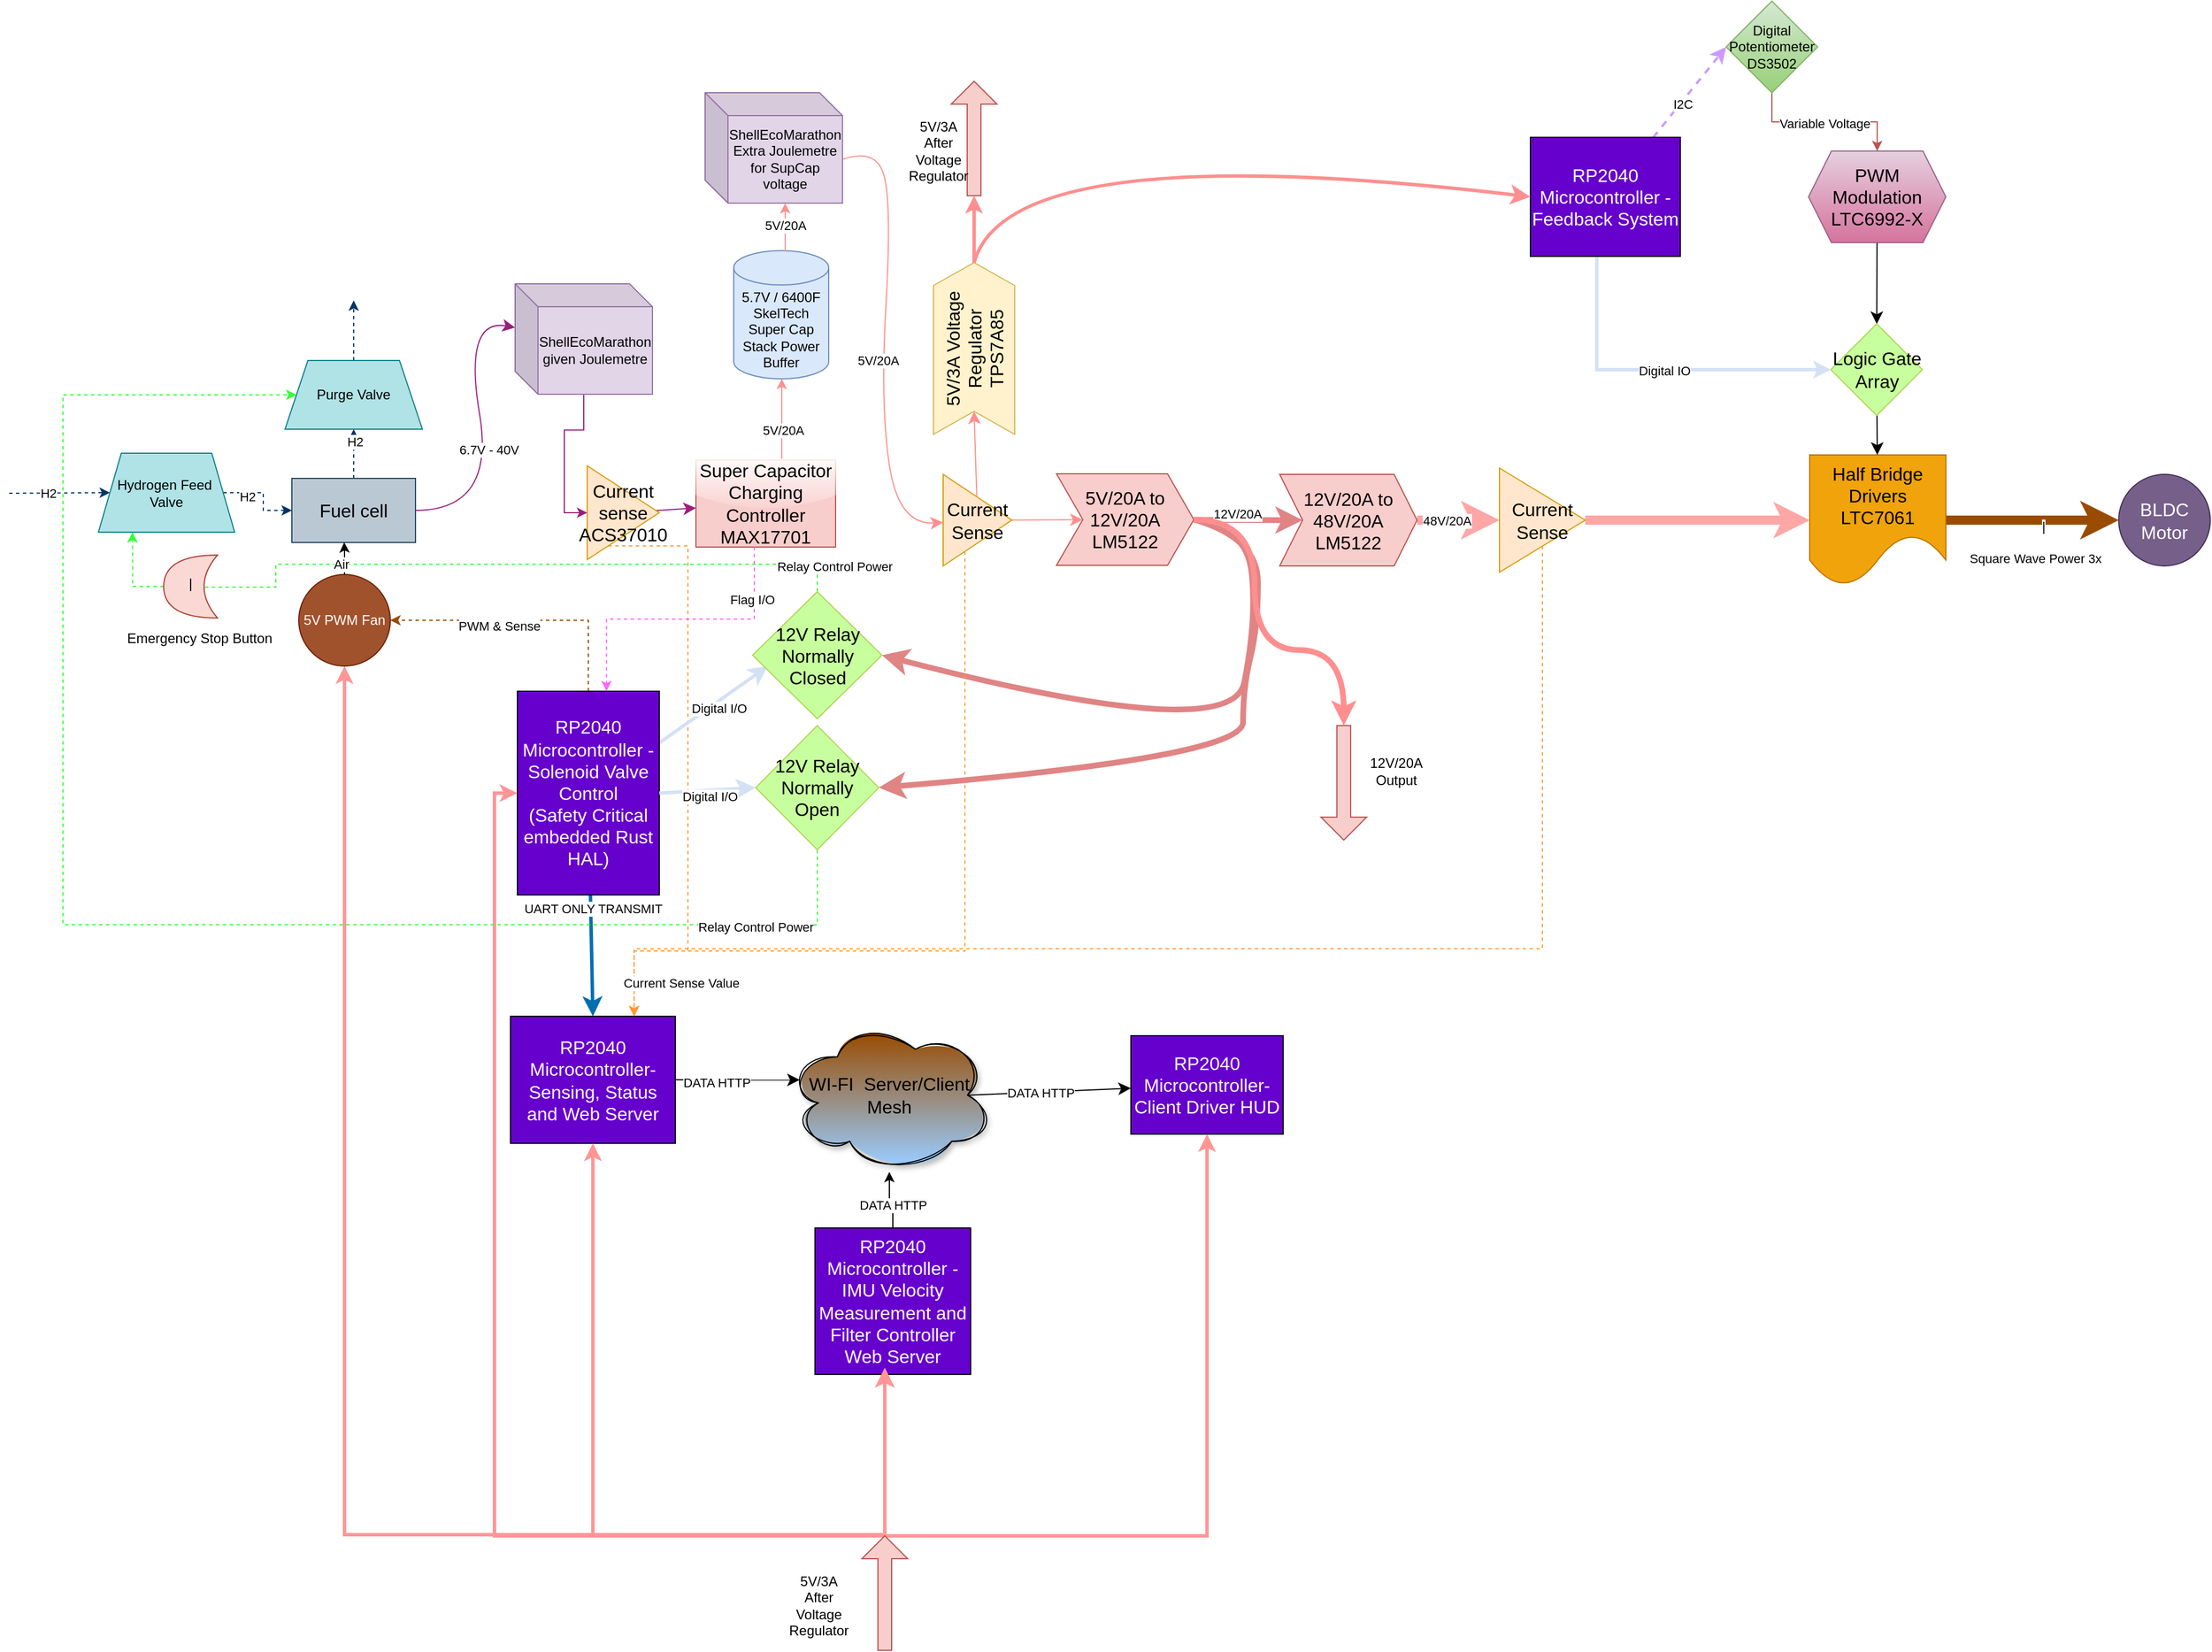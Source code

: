 <mxfile version="23.1.3" type="github">
  <diagram name="Page-1" id="3pwY9fGzuHn3JVjRTNSs">
    <mxGraphModel dx="1650" dy="1714" grid="0" gridSize="10" guides="1" tooltips="1" connect="1" arrows="1" fold="1" page="0" pageScale="1" pageWidth="827" pageHeight="1169" math="0" shadow="0">
      <root>
        <mxCell id="0" />
        <mxCell id="1" parent="0" />
        <mxCell id="-RvZQtozATsV0GQGR4CD-6" value="" style="edgeStyle=none;curved=1;rounded=0;orthogonalLoop=1;jettySize=auto;html=1;fontSize=12;startSize=8;endSize=8;strokeColor=#99207D;entryX=0;entryY=0;entryDx=0;entryDy=38.25;entryPerimeter=0;" parent="1" source="-RvZQtozATsV0GQGR4CD-1" target="e2PPbPaa_1yQstqibaPU-81" edge="1">
          <mxGeometry relative="1" as="geometry">
            <Array as="points">
              <mxPoint x="-206" y="-63" />
              <mxPoint x="-234" y="-231" />
            </Array>
          </mxGeometry>
        </mxCell>
        <mxCell id="e2PPbPaa_1yQstqibaPU-49" value="6.7V - 40V" style="edgeLabel;html=1;align=center;verticalAlign=middle;resizable=0;points=[];" vertex="1" connectable="0" parent="-RvZQtozATsV0GQGR4CD-6">
          <mxGeometry x="-0.135" y="-3" relative="1" as="geometry">
            <mxPoint as="offset" />
          </mxGeometry>
        </mxCell>
        <mxCell id="e2PPbPaa_1yQstqibaPU-38" style="edgeStyle=orthogonalEdgeStyle;rounded=0;orthogonalLoop=1;jettySize=auto;html=1;entryX=0.5;entryY=1;entryDx=0;entryDy=0;dashed=1;strokeColor=#003366;" edge="1" parent="1" source="-RvZQtozATsV0GQGR4CD-1" target="e2PPbPaa_1yQstqibaPU-24">
          <mxGeometry relative="1" as="geometry" />
        </mxCell>
        <mxCell id="e2PPbPaa_1yQstqibaPU-43" value="H2" style="edgeLabel;html=1;align=center;verticalAlign=middle;resizable=0;points=[];" vertex="1" connectable="0" parent="e2PPbPaa_1yQstqibaPU-38">
          <mxGeometry x="0.494" y="-1" relative="1" as="geometry">
            <mxPoint as="offset" />
          </mxGeometry>
        </mxCell>
        <mxCell id="-RvZQtozATsV0GQGR4CD-1" value="Fuel cell" style="rounded=0;whiteSpace=wrap;html=1;fontSize=16;fillColor=#bac8d3;strokeColor=#23445d;" parent="1" vertex="1">
          <mxGeometry x="-384" y="-91" width="108" height="56" as="geometry" />
        </mxCell>
        <mxCell id="-RvZQtozATsV0GQGR4CD-74" value="" style="edgeStyle=none;curved=1;rounded=0;orthogonalLoop=1;jettySize=auto;html=1;fontSize=12;startSize=8;endSize=8;strokeColor=#FF8F8F;exitX=0;exitY=0;exitDx=120.0;exitDy=58.25;exitPerimeter=0;" parent="1" source="e2PPbPaa_1yQstqibaPU-90" target="-RvZQtozATsV0GQGR4CD-73" edge="1">
          <mxGeometry relative="1" as="geometry">
            <Array as="points">
              <mxPoint x="127" y="-380" />
              <mxPoint x="140" y="-330" />
              <mxPoint x="130" y="-155" />
              <mxPoint x="146" y="-50" />
            </Array>
          </mxGeometry>
        </mxCell>
        <mxCell id="e2PPbPaa_1yQstqibaPU-46" value="5V/20A" style="edgeLabel;html=1;align=center;verticalAlign=middle;resizable=0;points=[];" vertex="1" connectable="0" parent="-RvZQtozATsV0GQGR4CD-74">
          <mxGeometry x="0.086" y="-4" relative="1" as="geometry">
            <mxPoint as="offset" />
          </mxGeometry>
        </mxCell>
        <mxCell id="e2PPbPaa_1yQstqibaPU-65" value="" style="edgeStyle=orthogonalEdgeStyle;rounded=0;orthogonalLoop=1;jettySize=auto;html=1;strokeColor=#FF8F8F;" edge="1" parent="1" source="-RvZQtozATsV0GQGR4CD-2" target="e2PPbPaa_1yQstqibaPU-64">
          <mxGeometry relative="1" as="geometry">
            <Array as="points">
              <mxPoint x="44" y="-124" />
              <mxPoint x="44" y="-124" />
            </Array>
          </mxGeometry>
        </mxCell>
        <mxCell id="e2PPbPaa_1yQstqibaPU-83" value="5V/20A" style="edgeLabel;html=1;align=center;verticalAlign=middle;resizable=0;points=[];" vertex="1" connectable="0" parent="e2PPbPaa_1yQstqibaPU-65">
          <mxGeometry x="-0.252" y="-1" relative="1" as="geometry">
            <mxPoint as="offset" />
          </mxGeometry>
        </mxCell>
        <mxCell id="-RvZQtozATsV0GQGR4CD-2" value="&lt;div&gt;Super Capacitor Charging Controller &lt;br&gt;&lt;/div&gt;&lt;div&gt;MAX17701&lt;br&gt;&lt;/div&gt;" style="whiteSpace=wrap;html=1;fontSize=16;fillColor=#f8cecc;strokeColor=#b85450;glass=1;shadow=0;rounded=0;" parent="1" vertex="1">
          <mxGeometry x="-31" y="-107" width="122" height="76" as="geometry" />
        </mxCell>
        <mxCell id="-RvZQtozATsV0GQGR4CD-7" value="" style="edgeStyle=none;curved=1;rounded=0;orthogonalLoop=1;jettySize=auto;html=1;fontSize=12;startSize=8;endSize=8;strokeColor=#99207D;" parent="1" source="-RvZQtozATsV0GQGR4CD-3" target="-RvZQtozATsV0GQGR4CD-2" edge="1">
          <mxGeometry relative="1" as="geometry" />
        </mxCell>
        <mxCell id="e2PPbPaa_1yQstqibaPU-22" style="edgeStyle=orthogonalEdgeStyle;rounded=0;orthogonalLoop=1;jettySize=auto;html=1;entryX=0.75;entryY=0;entryDx=0;entryDy=0;dashed=1;strokeColor=#FF9933;" edge="1" parent="1" source="-RvZQtozATsV0GQGR4CD-3" target="-RvZQtozATsV0GQGR4CD-41">
          <mxGeometry relative="1" as="geometry">
            <Array as="points">
              <mxPoint x="-38" y="-32" />
              <mxPoint x="-38" y="322" />
              <mxPoint x="-85" y="322" />
            </Array>
          </mxGeometry>
        </mxCell>
        <mxCell id="-RvZQtozATsV0GQGR4CD-3" value="&lt;div&gt;Current sense&lt;/div&gt;&lt;div&gt;ACS37010&lt;br&gt;&lt;/div&gt;" style="triangle;whiteSpace=wrap;html=1;fontSize=16;fillColor=#ffe6cc;strokeColor=#d79b00;" parent="1" vertex="1">
          <mxGeometry x="-126" y="-102" width="63" height="82" as="geometry" />
        </mxCell>
        <mxCell id="-RvZQtozATsV0GQGR4CD-14" style="edgeStyle=none;curved=1;rounded=0;orthogonalLoop=1;jettySize=auto;html=1;entryX=1;entryY=0.5;entryDx=0;entryDy=0;fontSize=12;startSize=8;endSize=8;exitX=1;exitY=0.5;exitDx=0;exitDy=0;strokeWidth=5;strokeColor=#E08484;" parent="1" source="-RvZQtozATsV0GQGR4CD-9" target="-RvZQtozATsV0GQGR4CD-38" edge="1">
          <mxGeometry relative="1" as="geometry">
            <mxPoint x="419" y="-61" as="sourcePoint" />
            <Array as="points">
              <mxPoint x="450" y="-49" />
              <mxPoint x="459" y="32" />
              <mxPoint x="437" y="143" />
            </Array>
            <mxPoint x="404.0" y="184.0" as="targetPoint" />
          </mxGeometry>
        </mxCell>
        <mxCell id="-RvZQtozATsV0GQGR4CD-17" style="edgeStyle=none;curved=1;rounded=0;orthogonalLoop=1;jettySize=auto;html=1;entryX=0;entryY=0.5;entryDx=0;entryDy=0;fontSize=12;startSize=8;endSize=8;strokeColor=#E08484;strokeWidth=5;" parent="1" source="-RvZQtozATsV0GQGR4CD-9" target="-RvZQtozATsV0GQGR4CD-16" edge="1">
          <mxGeometry relative="1" as="geometry" />
        </mxCell>
        <mxCell id="e2PPbPaa_1yQstqibaPU-57" value="12V/20A" style="edgeLabel;html=1;align=center;verticalAlign=middle;resizable=0;points=[];" vertex="1" connectable="0" parent="-RvZQtozATsV0GQGR4CD-17">
          <mxGeometry x="-0.215" y="6" relative="1" as="geometry">
            <mxPoint as="offset" />
          </mxGeometry>
        </mxCell>
        <mxCell id="-RvZQtozATsV0GQGR4CD-9" value="&lt;div&gt;5V/20A to 12V/20A&lt;/div&gt;LM5122" style="shape=step;perimeter=stepPerimeter;whiteSpace=wrap;html=1;fixedSize=1;fontSize=16;size=23;fillColor=#f8cecc;strokeColor=#b85450;" parent="1" vertex="1">
          <mxGeometry x="284" y="-95" width="120" height="80" as="geometry" />
        </mxCell>
        <mxCell id="-RvZQtozATsV0GQGR4CD-20" value="" style="edgeStyle=none;curved=1;rounded=0;orthogonalLoop=1;jettySize=auto;html=1;fontSize=12;startSize=8;endSize=8;entryX=0;entryY=0.5;entryDx=0;entryDy=0;strokeColor=#FFA6A6;strokeWidth=8;" parent="1" source="-RvZQtozATsV0GQGR4CD-16" target="-RvZQtozATsV0GQGR4CD-77" edge="1">
          <mxGeometry relative="1" as="geometry">
            <mxPoint x="615" y="-60" as="targetPoint" />
          </mxGeometry>
        </mxCell>
        <mxCell id="e2PPbPaa_1yQstqibaPU-58" value="48V/20A" style="edgeLabel;html=1;align=center;verticalAlign=middle;resizable=0;points=[];" vertex="1" connectable="0" parent="-RvZQtozATsV0GQGR4CD-20">
          <mxGeometry x="-0.278" y="-1" relative="1" as="geometry">
            <mxPoint y="-1" as="offset" />
          </mxGeometry>
        </mxCell>
        <mxCell id="-RvZQtozATsV0GQGR4CD-16" value="&lt;div&gt;12V/20A to 48V/20A&lt;/div&gt;LM5122" style="shape=step;perimeter=stepPerimeter;whiteSpace=wrap;html=1;fixedSize=1;fontSize=16;fillColor=#f8cecc;strokeColor=#b85450;" parent="1" vertex="1">
          <mxGeometry x="479" y="-94.5" width="120" height="80" as="geometry" />
        </mxCell>
        <mxCell id="-RvZQtozATsV0GQGR4CD-21" value="" style="edgeStyle=none;curved=1;rounded=0;orthogonalLoop=1;jettySize=auto;html=1;fontSize=12;startSize=8;endSize=8;strokeWidth=8;strokeColor=#994C00;" parent="1" source="-RvZQtozATsV0GQGR4CD-18" target="-RvZQtozATsV0GQGR4CD-19" edge="1">
          <mxGeometry relative="1" as="geometry" />
        </mxCell>
        <mxCell id="e2PPbPaa_1yQstqibaPU-79" value="|" style="edgeLabel;html=1;align=center;verticalAlign=middle;resizable=0;points=[];" vertex="1" connectable="0" parent="-RvZQtozATsV0GQGR4CD-21">
          <mxGeometry x="0.116" y="-5" relative="1" as="geometry">
            <mxPoint as="offset" />
          </mxGeometry>
        </mxCell>
        <mxCell id="e2PPbPaa_1yQstqibaPU-80" value="Square Wave Power 3x" style="edgeLabel;html=1;align=center;verticalAlign=middle;resizable=0;points=[];" vertex="1" connectable="0" parent="-RvZQtozATsV0GQGR4CD-21">
          <mxGeometry x="-0.472" y="1" relative="1" as="geometry">
            <mxPoint x="38" y="34" as="offset" />
          </mxGeometry>
        </mxCell>
        <mxCell id="-RvZQtozATsV0GQGR4CD-18" value="&lt;div&gt;Half Bridge Drivers&lt;/div&gt;&lt;div&gt;LTC7061&lt;br&gt;&lt;/div&gt;" style="shape=document;whiteSpace=wrap;html=1;boundedLbl=1;fontSize=16;size=0.388;fillColor=#f0a30a;fontColor=#000000;strokeColor=#BD7000;" parent="1" vertex="1">
          <mxGeometry x="942" y="-111.5" width="119" height="114" as="geometry" />
        </mxCell>
        <mxCell id="-RvZQtozATsV0GQGR4CD-19" value="BLDC Motor" style="ellipse;whiteSpace=wrap;html=1;fontSize=16;fillColor=#76608a;fontColor=#ffffff;strokeColor=#432D57;" parent="1" vertex="1">
          <mxGeometry x="1212" y="-94.5" width="80" height="80" as="geometry" />
        </mxCell>
        <mxCell id="-RvZQtozATsV0GQGR4CD-24" value="" style="edgeStyle=none;curved=1;rounded=0;orthogonalLoop=1;jettySize=auto;html=1;fontSize=12;startSize=8;endSize=8;" parent="1" source="-RvZQtozATsV0GQGR4CD-22" target="-RvZQtozATsV0GQGR4CD-23" edge="1">
          <mxGeometry relative="1" as="geometry" />
        </mxCell>
        <mxCell id="-RvZQtozATsV0GQGR4CD-22" value="PWM Modulation&lt;br&gt;LTC6992-X" style="shape=hexagon;perimeter=hexagonPerimeter2;whiteSpace=wrap;html=1;fixedSize=1;fontSize=16;fillColor=#e6d0de;gradientColor=#d5739d;strokeColor=#996185;" parent="1" vertex="1">
          <mxGeometry x="941" y="-377" width="120" height="80" as="geometry" />
        </mxCell>
        <mxCell id="-RvZQtozATsV0GQGR4CD-30" style="edgeStyle=none;curved=1;rounded=0;orthogonalLoop=1;jettySize=auto;html=1;fontSize=12;startSize=8;endSize=8;" parent="1" source="-RvZQtozATsV0GQGR4CD-23" target="-RvZQtozATsV0GQGR4CD-18" edge="1">
          <mxGeometry relative="1" as="geometry" />
        </mxCell>
        <mxCell id="-RvZQtozATsV0GQGR4CD-23" value="Logic Gate Array" style="rhombus;whiteSpace=wrap;html=1;fontSize=16;fillColor=#C8FF9E;strokeColor=#B0D658;" parent="1" vertex="1">
          <mxGeometry x="960.5" y="-226" width="80" height="80" as="geometry" />
        </mxCell>
        <mxCell id="-RvZQtozATsV0GQGR4CD-28" value="" style="edgeStyle=none;curved=1;rounded=0;orthogonalLoop=1;jettySize=auto;html=1;fontSize=12;startSize=8;endSize=8;entryX=0;entryY=0.5;entryDx=0;entryDy=0;dashed=1;strokeWidth=2;strokeColor=#CC99FF;" parent="1" source="-RvZQtozATsV0GQGR4CD-27" target="e2PPbPaa_1yQstqibaPU-69" edge="1">
          <mxGeometry relative="1" as="geometry" />
        </mxCell>
        <mxCell id="e2PPbPaa_1yQstqibaPU-111" value="I2C" style="edgeLabel;html=1;align=center;verticalAlign=middle;resizable=0;points=[];" vertex="1" connectable="0" parent="-RvZQtozATsV0GQGR4CD-28">
          <mxGeometry x="-0.231" y="-1" relative="1" as="geometry">
            <mxPoint as="offset" />
          </mxGeometry>
        </mxCell>
        <mxCell id="e2PPbPaa_1yQstqibaPU-74" style="edgeStyle=orthogonalEdgeStyle;rounded=0;orthogonalLoop=1;jettySize=auto;html=1;entryX=0;entryY=0.5;entryDx=0;entryDy=0;strokeWidth=3;strokeColor=#D4E1F5;" edge="1" parent="1" source="-RvZQtozATsV0GQGR4CD-27" target="-RvZQtozATsV0GQGR4CD-23">
          <mxGeometry relative="1" as="geometry">
            <Array as="points">
              <mxPoint x="756" y="-186" />
            </Array>
          </mxGeometry>
        </mxCell>
        <mxCell id="e2PPbPaa_1yQstqibaPU-75" value="Digital IO" style="edgeLabel;html=1;align=center;verticalAlign=middle;resizable=0;points=[];" vertex="1" connectable="0" parent="e2PPbPaa_1yQstqibaPU-74">
          <mxGeometry x="0.043" y="-1" relative="1" as="geometry">
            <mxPoint x="-1" as="offset" />
          </mxGeometry>
        </mxCell>
        <mxCell id="-RvZQtozATsV0GQGR4CD-27" value="&lt;font color=&quot;#ffffff&quot;&gt;RP2040 Microcontroller - Feedback System&lt;/font&gt;" style="rounded=0;whiteSpace=wrap;html=1;fontSize=16;fillColor=#6600CC;" parent="1" vertex="1">
          <mxGeometry x="698" y="-389" width="131" height="104" as="geometry" />
        </mxCell>
        <mxCell id="-RvZQtozATsV0GQGR4CD-33" style="edgeStyle=none;curved=1;rounded=0;orthogonalLoop=1;jettySize=auto;html=1;entryX=0;entryY=0.5;entryDx=0;entryDy=0;fontSize=12;startSize=8;endSize=8;exitX=1;exitY=0.5;exitDx=0;exitDy=0;strokeWidth=3;strokeColor=#FF8F8F;" parent="1" source="-RvZQtozATsV0GQGR4CD-31" target="-RvZQtozATsV0GQGR4CD-27" edge="1">
          <mxGeometry relative="1" as="geometry">
            <Array as="points">
              <mxPoint x="242" y="-391" />
            </Array>
          </mxGeometry>
        </mxCell>
        <mxCell id="-RvZQtozATsV0GQGR4CD-31" value="&lt;div&gt;5V/3A Voltage Regulator &lt;br&gt;&lt;/div&gt;&lt;div&gt;TPS7A85&lt;/div&gt;" style="shape=step;perimeter=stepPerimeter;whiteSpace=wrap;html=1;fixedSize=1;fontSize=16;rotation=-90;direction=east;fillColor=#fff2cc;strokeColor=#d6b656;" parent="1" vertex="1">
          <mxGeometry x="137" y="-240" width="150" height="71" as="geometry" />
        </mxCell>
        <mxCell id="-RvZQtozATsV0GQGR4CD-35" style="edgeStyle=none;curved=1;rounded=0;orthogonalLoop=1;jettySize=auto;html=1;fontSize=12;startSize=8;endSize=8;strokeColor=#D4E1F5;strokeWidth=3;" parent="1" source="-RvZQtozATsV0GQGR4CD-34" edge="1">
          <mxGeometry relative="1" as="geometry">
            <mxPoint x="32" y="73" as="targetPoint" />
          </mxGeometry>
        </mxCell>
        <mxCell id="e2PPbPaa_1yQstqibaPU-36" value="Digital I/O" style="edgeLabel;html=1;align=center;verticalAlign=middle;resizable=0;points=[];" vertex="1" connectable="0" parent="-RvZQtozATsV0GQGR4CD-35">
          <mxGeometry x="0.031" y="-5" relative="1" as="geometry">
            <mxPoint as="offset" />
          </mxGeometry>
        </mxCell>
        <mxCell id="-RvZQtozATsV0GQGR4CD-43" style="edgeStyle=none;curved=1;rounded=0;orthogonalLoop=1;jettySize=auto;html=1;fontSize=12;startSize=8;endSize=8;entryX=0.5;entryY=0;entryDx=0;entryDy=0;strokeWidth=3;fillColor=#1ba1e2;strokeColor=#006EAF;" parent="1" source="-RvZQtozATsV0GQGR4CD-34" target="-RvZQtozATsV0GQGR4CD-41" edge="1">
          <mxGeometry relative="1" as="geometry">
            <mxPoint x="-118" y="368" as="targetPoint" />
          </mxGeometry>
        </mxCell>
        <mxCell id="e2PPbPaa_1yQstqibaPU-68" value="UART ONLY TRANSMIT" style="edgeLabel;html=1;align=center;verticalAlign=middle;resizable=0;points=[];" vertex="1" connectable="0" parent="-RvZQtozATsV0GQGR4CD-43">
          <mxGeometry x="0.3" relative="1" as="geometry">
            <mxPoint x="1" y="-57" as="offset" />
          </mxGeometry>
        </mxCell>
        <mxCell id="e2PPbPaa_1yQstqibaPU-29" style="edgeStyle=orthogonalEdgeStyle;rounded=0;orthogonalLoop=1;jettySize=auto;html=1;entryX=1;entryY=0.5;entryDx=0;entryDy=0;dashed=1;strokeColor=#994C00;" edge="1" parent="1" source="-RvZQtozATsV0GQGR4CD-34" target="e2PPbPaa_1yQstqibaPU-26">
          <mxGeometry relative="1" as="geometry">
            <mxPoint x="-155.294" y="23.529" as="targetPoint" />
            <Array as="points">
              <mxPoint x="-125" y="33" />
            </Array>
          </mxGeometry>
        </mxCell>
        <mxCell id="e2PPbPaa_1yQstqibaPU-30" value="PWM &amp;amp; Sense" style="edgeLabel;html=1;align=center;verticalAlign=middle;resizable=0;points=[];" vertex="1" connectable="0" parent="e2PPbPaa_1yQstqibaPU-29">
          <mxGeometry x="0.194" y="5" relative="1" as="geometry">
            <mxPoint as="offset" />
          </mxGeometry>
        </mxCell>
        <mxCell id="-RvZQtozATsV0GQGR4CD-34" value="&lt;font color=&quot;#ffffff&quot;&gt;RP2040 Microcontroller - Solenoid Valve Control&lt;br&gt;(Safety Critical embedded Rust HAL)&lt;/font&gt;" style="whiteSpace=wrap;html=1;fontSize=16;fillColor=#6600CC;" parent="1" vertex="1">
          <mxGeometry x="-187" y="95" width="124" height="178" as="geometry" />
        </mxCell>
        <mxCell id="e2PPbPaa_1yQstqibaPU-59" style="edgeStyle=orthogonalEdgeStyle;rounded=0;orthogonalLoop=1;jettySize=auto;html=1;strokeColor=#33FF33;dashed=1;entryX=0.25;entryY=0.5;entryDx=0;entryDy=0;entryPerimeter=0;" edge="1" parent="1" source="-RvZQtozATsV0GQGR4CD-38" target="e2PPbPaa_1yQstqibaPU-93">
          <mxGeometry relative="1" as="geometry">
            <Array as="points">
              <mxPoint x="75" y="-16" />
              <mxPoint x="-398" y="-16" />
              <mxPoint x="-398" y="4" />
              <mxPoint x="-462" y="4" />
            </Array>
          </mxGeometry>
        </mxCell>
        <mxCell id="e2PPbPaa_1yQstqibaPU-61" value="Relay Control Power" style="edgeLabel;html=1;align=center;verticalAlign=middle;resizable=0;points=[];" vertex="1" connectable="0" parent="e2PPbPaa_1yQstqibaPU-59">
          <mxGeometry x="-0.507" y="1" relative="1" as="geometry">
            <mxPoint x="134" y="1" as="offset" />
          </mxGeometry>
        </mxCell>
        <mxCell id="-RvZQtozATsV0GQGR4CD-38" value="12V Relay&lt;br&gt;Normally Closed" style="rhombus;whiteSpace=wrap;html=1;fontSize=16;fillColor=#C8FF9E;strokeColor=#B0D658;" parent="1" vertex="1">
          <mxGeometry x="18.5" y="8" width="113" height="111" as="geometry" />
        </mxCell>
        <mxCell id="-RvZQtozATsV0GQGR4CD-41" value="&lt;font color=&quot;#ffffff&quot;&gt;RP2040 Microcontroller- Sensing, Status &amp;nbsp;and Web Server&amp;nbsp;&lt;/font&gt;" style="whiteSpace=wrap;html=1;fontSize=16;fillColor=#6600CC;" parent="1" vertex="1">
          <mxGeometry x="-193" y="379" width="144" height="111" as="geometry" />
        </mxCell>
        <mxCell id="-RvZQtozATsV0GQGR4CD-48" value="" style="edgeStyle=none;curved=1;rounded=0;orthogonalLoop=1;jettySize=auto;html=1;fontSize=12;startSize=8;endSize=8;exitX=0.875;exitY=0.5;exitDx=0;exitDy=0;exitPerimeter=0;" parent="1" source="-RvZQtozATsV0GQGR4CD-45" target="-RvZQtozATsV0GQGR4CD-47" edge="1">
          <mxGeometry relative="1" as="geometry" />
        </mxCell>
        <mxCell id="e2PPbPaa_1yQstqibaPU-110" value="DATA HTTP" style="edgeLabel;html=1;align=center;verticalAlign=middle;resizable=0;points=[];" vertex="1" connectable="0" parent="-RvZQtozATsV0GQGR4CD-48">
          <mxGeometry x="-0.103" y="-1" relative="1" as="geometry">
            <mxPoint as="offset" />
          </mxGeometry>
        </mxCell>
        <mxCell id="-RvZQtozATsV0GQGR4CD-45" value="WI-FI &amp;nbsp;Server/Client Mesh" style="ellipse;shape=cloud;whiteSpace=wrap;html=1;fontSize=16;shadow=1;sketch=1;curveFitting=1;jiggle=2;gradientColor=#99CCFF;fillColor=#994C00;" parent="1" vertex="1">
          <mxGeometry x="47" y="381" width="182" height="134" as="geometry" />
        </mxCell>
        <mxCell id="-RvZQtozATsV0GQGR4CD-46" style="edgeStyle=none;curved=1;rounded=0;orthogonalLoop=1;jettySize=auto;html=1;entryX=0.07;entryY=0.4;entryDx=0;entryDy=0;entryPerimeter=0;fontSize=12;startSize=8;endSize=8;" parent="1" source="-RvZQtozATsV0GQGR4CD-41" target="-RvZQtozATsV0GQGR4CD-45" edge="1">
          <mxGeometry relative="1" as="geometry" />
        </mxCell>
        <mxCell id="e2PPbPaa_1yQstqibaPU-109" value="DATA HTTP" style="edgeLabel;html=1;align=center;verticalAlign=middle;resizable=0;points=[];" vertex="1" connectable="0" parent="-RvZQtozATsV0GQGR4CD-46">
          <mxGeometry x="-0.326" y="-2" relative="1" as="geometry">
            <mxPoint x="-1" as="offset" />
          </mxGeometry>
        </mxCell>
        <mxCell id="-RvZQtozATsV0GQGR4CD-47" value="&lt;font color=&quot;#ffffff&quot;&gt;RP2040 Microcontroller- Client Driver HUD&lt;/font&gt;" style="whiteSpace=wrap;html=1;fontSize=16;fillColor=#6600CC;" parent="1" vertex="1">
          <mxGeometry x="349" y="396" width="133" height="86" as="geometry" />
        </mxCell>
        <mxCell id="e2PPbPaa_1yQstqibaPU-50" value="" style="edgeStyle=orthogonalEdgeStyle;rounded=0;orthogonalLoop=1;jettySize=auto;html=1;" edge="1" parent="1" source="-RvZQtozATsV0GQGR4CD-68" target="-RvZQtozATsV0GQGR4CD-45">
          <mxGeometry relative="1" as="geometry" />
        </mxCell>
        <mxCell id="e2PPbPaa_1yQstqibaPU-108" value="DATA HTTP" style="edgeLabel;html=1;align=center;verticalAlign=middle;resizable=0;points=[];" vertex="1" connectable="0" parent="e2PPbPaa_1yQstqibaPU-50">
          <mxGeometry x="-0.217" relative="1" as="geometry">
            <mxPoint as="offset" />
          </mxGeometry>
        </mxCell>
        <mxCell id="-RvZQtozATsV0GQGR4CD-68" value="&lt;font color=&quot;#ffffff&quot;&gt;RP2040 Microcontroller - IMU Velocity Measurement and Filter Controller Web Server &lt;/font&gt;" style="whiteSpace=wrap;html=1;fontSize=16;fillColor=#6600CC;" parent="1" vertex="1">
          <mxGeometry x="73" y="564" width="136" height="128" as="geometry" />
        </mxCell>
        <mxCell id="-RvZQtozATsV0GQGR4CD-75" value="" style="edgeStyle=none;curved=1;rounded=0;orthogonalLoop=1;jettySize=auto;html=1;fontSize=12;startSize=8;endSize=8;strokeColor=#FF8F8F;" parent="1" source="-RvZQtozATsV0GQGR4CD-73" target="-RvZQtozATsV0GQGR4CD-9" edge="1">
          <mxGeometry relative="1" as="geometry" />
        </mxCell>
        <mxCell id="-RvZQtozATsV0GQGR4CD-88" style="edgeStyle=none;curved=1;rounded=0;orthogonalLoop=1;jettySize=auto;html=1;entryX=0;entryY=0.5;entryDx=0;entryDy=0;fontSize=12;startSize=8;endSize=8;strokeColor=#FF8F8F;" parent="1" source="-RvZQtozATsV0GQGR4CD-73" target="-RvZQtozATsV0GQGR4CD-31" edge="1">
          <mxGeometry relative="1" as="geometry" />
        </mxCell>
        <mxCell id="e2PPbPaa_1yQstqibaPU-23" style="edgeStyle=orthogonalEdgeStyle;rounded=0;orthogonalLoop=1;jettySize=auto;html=1;entryX=0.75;entryY=0;entryDx=0;entryDy=0;dashed=1;strokeColor=#FF9933;" edge="1" parent="1" source="-RvZQtozATsV0GQGR4CD-73" target="-RvZQtozATsV0GQGR4CD-41">
          <mxGeometry relative="1" as="geometry">
            <Array as="points">
              <mxPoint x="204" y="322" />
              <mxPoint x="-85" y="322" />
            </Array>
          </mxGeometry>
        </mxCell>
        <mxCell id="-RvZQtozATsV0GQGR4CD-73" value="Current Sense" style="triangle;whiteSpace=wrap;html=1;fontSize=16;fillColor=#ffe6cc;strokeColor=#d79b00;" parent="1" vertex="1">
          <mxGeometry x="185" y="-94.5" width="60" height="80" as="geometry" />
        </mxCell>
        <mxCell id="e2PPbPaa_1yQstqibaPU-3" value="" style="edgeStyle=orthogonalEdgeStyle;rounded=0;orthogonalLoop=1;jettySize=auto;html=1;strokeColor=#FFA6A6;strokeWidth=8;entryX=0;entryY=0.5;entryDx=0;entryDy=0;" edge="1" parent="1" source="-RvZQtozATsV0GQGR4CD-77" target="-RvZQtozATsV0GQGR4CD-18">
          <mxGeometry relative="1" as="geometry">
            <mxPoint x="779" y="-54.471" as="targetPoint" />
          </mxGeometry>
        </mxCell>
        <mxCell id="e2PPbPaa_1yQstqibaPU-35" style="edgeStyle=orthogonalEdgeStyle;rounded=0;orthogonalLoop=1;jettySize=auto;html=1;entryX=0.75;entryY=0;entryDx=0;entryDy=0;dashed=1;strokeColor=#FF9933;" edge="1" parent="1" source="-RvZQtozATsV0GQGR4CD-77" target="-RvZQtozATsV0GQGR4CD-41">
          <mxGeometry relative="1" as="geometry">
            <Array as="points">
              <mxPoint x="709" y="320" />
              <mxPoint x="-85" y="320" />
            </Array>
          </mxGeometry>
        </mxCell>
        <mxCell id="e2PPbPaa_1yQstqibaPU-106" value="Current Sense Value" style="edgeLabel;html=1;align=center;verticalAlign=middle;resizable=0;points=[];" vertex="1" connectable="0" parent="e2PPbPaa_1yQstqibaPU-35">
          <mxGeometry x="0.866" y="2" relative="1" as="geometry">
            <mxPoint x="19" y="28" as="offset" />
          </mxGeometry>
        </mxCell>
        <mxCell id="-RvZQtozATsV0GQGR4CD-77" value="Current Sense" style="triangle;whiteSpace=wrap;html=1;fontSize=16;fillColor=#ffe6cc;strokeColor=#d79b00;" parent="1" vertex="1">
          <mxGeometry x="671" y="-100" width="75" height="91" as="geometry" />
        </mxCell>
        <mxCell id="-RvZQtozATsV0GQGR4CD-85" value="" style="edgeStyle=none;curved=1;rounded=0;orthogonalLoop=1;jettySize=auto;html=1;fontSize=12;startSize=8;endSize=8;exitX=1;exitY=0.5;exitDx=0;exitDy=0;exitPerimeter=0;strokeColor=#FF9696;strokeWidth=3;" parent="1" source="e2PPbPaa_1yQstqibaPU-14" edge="1">
          <mxGeometry relative="1" as="geometry">
            <mxPoint x="137.008" y="829.952" as="sourcePoint" />
            <mxPoint x="134" y="686" as="targetPoint" />
          </mxGeometry>
        </mxCell>
        <mxCell id="e2PPbPaa_1yQstqibaPU-9" value="" style="shape=singleArrow;direction=north;whiteSpace=wrap;html=1;fillColor=#f8cecc;strokeColor=#b85450;" vertex="1" parent="1">
          <mxGeometry x="192" y="-438" width="40" height="100" as="geometry" />
        </mxCell>
        <mxCell id="e2PPbPaa_1yQstqibaPU-10" style="edgeStyle=orthogonalEdgeStyle;rounded=0;orthogonalLoop=1;jettySize=auto;html=1;entryX=0;entryY=0.5;entryDx=0;entryDy=0;entryPerimeter=0;strokeWidth=3;strokeColor=#FF8F8F;" edge="1" parent="1" source="-RvZQtozATsV0GQGR4CD-31" target="e2PPbPaa_1yQstqibaPU-9">
          <mxGeometry relative="1" as="geometry" />
        </mxCell>
        <mxCell id="e2PPbPaa_1yQstqibaPU-11" value="5V/3A&lt;br&gt;After Voltage Regulator" style="text;html=1;align=center;verticalAlign=middle;whiteSpace=wrap;rounded=0;" vertex="1" parent="1">
          <mxGeometry x="151" y="-392" width="60" height="30" as="geometry" />
        </mxCell>
        <mxCell id="e2PPbPaa_1yQstqibaPU-18" style="edgeStyle=orthogonalEdgeStyle;rounded=0;orthogonalLoop=1;jettySize=auto;html=1;entryX=0;entryY=0.5;entryDx=0;entryDy=0;exitX=1;exitY=0.5;exitDx=0;exitDy=0;exitPerimeter=0;strokeColor=#FF9696;strokeWidth=3;" edge="1" parent="1" source="e2PPbPaa_1yQstqibaPU-14" target="-RvZQtozATsV0GQGR4CD-34">
          <mxGeometry relative="1" as="geometry">
            <Array as="points">
              <mxPoint x="-207" y="833" />
              <mxPoint x="-207" y="184" />
            </Array>
          </mxGeometry>
        </mxCell>
        <mxCell id="e2PPbPaa_1yQstqibaPU-19" style="edgeStyle=orthogonalEdgeStyle;rounded=0;orthogonalLoop=1;jettySize=auto;html=1;entryX=0.5;entryY=1;entryDx=0;entryDy=0;exitX=1;exitY=0.5;exitDx=0;exitDy=0;exitPerimeter=0;strokeColor=#FF9696;strokeWidth=3;" edge="1" parent="1" source="e2PPbPaa_1yQstqibaPU-14" target="-RvZQtozATsV0GQGR4CD-41">
          <mxGeometry relative="1" as="geometry">
            <Array as="points">
              <mxPoint x="-121" y="833" />
            </Array>
          </mxGeometry>
        </mxCell>
        <mxCell id="e2PPbPaa_1yQstqibaPU-20" style="edgeStyle=orthogonalEdgeStyle;rounded=0;orthogonalLoop=1;jettySize=auto;html=1;entryX=0.5;entryY=1;entryDx=0;entryDy=0;exitX=1;exitY=0.5;exitDx=0;exitDy=0;exitPerimeter=0;strokeColor=#FF9696;strokeWidth=3;" edge="1" parent="1" source="e2PPbPaa_1yQstqibaPU-14" target="-RvZQtozATsV0GQGR4CD-47">
          <mxGeometry relative="1" as="geometry">
            <Array as="points">
              <mxPoint x="416" y="833" />
            </Array>
          </mxGeometry>
        </mxCell>
        <mxCell id="e2PPbPaa_1yQstqibaPU-31" style="edgeStyle=orthogonalEdgeStyle;rounded=0;orthogonalLoop=1;jettySize=auto;html=1;entryX=0.5;entryY=1;entryDx=0;entryDy=0;strokeColor=#FF9696;strokeWidth=3;" edge="1" parent="1" source="e2PPbPaa_1yQstqibaPU-14" target="e2PPbPaa_1yQstqibaPU-26">
          <mxGeometry relative="1" as="geometry">
            <Array as="points">
              <mxPoint x="134" y="832" />
              <mxPoint x="-338" y="832" />
            </Array>
          </mxGeometry>
        </mxCell>
        <mxCell id="e2PPbPaa_1yQstqibaPU-14" value="" style="shape=singleArrow;direction=north;whiteSpace=wrap;html=1;fillColor=#f8cecc;strokeColor=#b85450;" vertex="1" parent="1">
          <mxGeometry x="114" y="833" width="40" height="100" as="geometry" />
        </mxCell>
        <mxCell id="e2PPbPaa_1yQstqibaPU-15" value="5V/3A&lt;br&gt;After Voltage Regulator" style="text;html=1;align=center;verticalAlign=middle;whiteSpace=wrap;rounded=0;" vertex="1" parent="1">
          <mxGeometry x="73" y="879" width="7" height="30" as="geometry" />
        </mxCell>
        <mxCell id="e2PPbPaa_1yQstqibaPU-63" style="edgeStyle=orthogonalEdgeStyle;rounded=0;orthogonalLoop=1;jettySize=auto;html=1;dashed=1;strokeColor=#003366;" edge="1" parent="1" source="e2PPbPaa_1yQstqibaPU-24">
          <mxGeometry relative="1" as="geometry">
            <mxPoint x="-330" y="-246.5" as="targetPoint" />
          </mxGeometry>
        </mxCell>
        <mxCell id="e2PPbPaa_1yQstqibaPU-24" value="Purge Valve" style="shape=trapezoid;perimeter=trapezoidPerimeter;whiteSpace=wrap;html=1;fixedSize=1;fillColor=#b0e3e6;strokeColor=#0e8088;" vertex="1" parent="1">
          <mxGeometry x="-390" y="-194" width="120" height="60" as="geometry" />
        </mxCell>
        <mxCell id="e2PPbPaa_1yQstqibaPU-26" value="5V PWM Fan" style="ellipse;whiteSpace=wrap;html=1;aspect=fixed;fillColor=#a0522d;fontColor=#ffffff;strokeColor=#6D1F00;" vertex="1" parent="1">
          <mxGeometry x="-378" y="-7" width="80" height="80" as="geometry" />
        </mxCell>
        <mxCell id="e2PPbPaa_1yQstqibaPU-37" style="edgeStyle=orthogonalEdgeStyle;rounded=0;orthogonalLoop=1;jettySize=auto;html=1;entryX=0;entryY=0.5;entryDx=0;entryDy=0;dashed=1;strokeColor=#003366;" edge="1" parent="1" source="e2PPbPaa_1yQstqibaPU-27" target="-RvZQtozATsV0GQGR4CD-1">
          <mxGeometry relative="1" as="geometry" />
        </mxCell>
        <mxCell id="e2PPbPaa_1yQstqibaPU-42" value="H2" style="edgeLabel;html=1;align=center;verticalAlign=middle;resizable=0;points=[];" vertex="1" connectable="0" parent="e2PPbPaa_1yQstqibaPU-37">
          <mxGeometry x="-0.448" y="-3" relative="1" as="geometry">
            <mxPoint as="offset" />
          </mxGeometry>
        </mxCell>
        <mxCell id="e2PPbPaa_1yQstqibaPU-27" value="Hydrogen Feed&amp;nbsp; Valve" style="shape=trapezoid;perimeter=trapezoidPerimeter;whiteSpace=wrap;html=1;fixedSize=1;fillColor=#b0e3e6;strokeColor=#0e8088;" vertex="1" parent="1">
          <mxGeometry x="-553" y="-113" width="119" height="69" as="geometry" />
        </mxCell>
        <mxCell id="e2PPbPaa_1yQstqibaPU-28" style="edgeStyle=orthogonalEdgeStyle;rounded=0;orthogonalLoop=1;jettySize=auto;html=1;entryX=0.423;entryY=0.998;entryDx=0;entryDy=0;entryPerimeter=0;" edge="1" parent="1" source="e2PPbPaa_1yQstqibaPU-26" target="-RvZQtozATsV0GQGR4CD-1">
          <mxGeometry relative="1" as="geometry" />
        </mxCell>
        <mxCell id="e2PPbPaa_1yQstqibaPU-41" value="Air" style="edgeLabel;html=1;align=center;verticalAlign=middle;resizable=0;points=[];" vertex="1" connectable="0" parent="e2PPbPaa_1yQstqibaPU-28">
          <mxGeometry x="-0.32" y="3" relative="1" as="geometry">
            <mxPoint as="offset" />
          </mxGeometry>
        </mxCell>
        <mxCell id="e2PPbPaa_1yQstqibaPU-51" style="edgeStyle=none;curved=1;rounded=0;orthogonalLoop=1;jettySize=auto;html=1;fontSize=12;startSize=8;endSize=8;strokeColor=#D4E1F5;strokeWidth=3;exitX=1;exitY=0.5;exitDx=0;exitDy=0;entryX=0;entryY=0.5;entryDx=0;entryDy=0;" edge="1" parent="1" source="-RvZQtozATsV0GQGR4CD-34" target="e2PPbPaa_1yQstqibaPU-53">
          <mxGeometry relative="1" as="geometry">
            <mxPoint x="19" y="167" as="targetPoint" />
            <mxPoint x="-53" y="194" as="sourcePoint" />
          </mxGeometry>
        </mxCell>
        <mxCell id="e2PPbPaa_1yQstqibaPU-52" value="Digital I/O" style="edgeLabel;html=1;align=center;verticalAlign=middle;resizable=0;points=[];" vertex="1" connectable="0" parent="e2PPbPaa_1yQstqibaPU-51">
          <mxGeometry x="0.031" y="-5" relative="1" as="geometry">
            <mxPoint as="offset" />
          </mxGeometry>
        </mxCell>
        <mxCell id="e2PPbPaa_1yQstqibaPU-60" style="edgeStyle=orthogonalEdgeStyle;rounded=0;orthogonalLoop=1;jettySize=auto;html=1;entryX=0;entryY=0.5;entryDx=0;entryDy=0;strokeColor=#33FF33;dashed=1;" edge="1" parent="1" source="e2PPbPaa_1yQstqibaPU-53" target="e2PPbPaa_1yQstqibaPU-24">
          <mxGeometry relative="1" as="geometry">
            <Array as="points">
              <mxPoint x="75" y="299" />
              <mxPoint x="-584" y="299" />
              <mxPoint x="-584" y="-164" />
            </Array>
          </mxGeometry>
        </mxCell>
        <mxCell id="e2PPbPaa_1yQstqibaPU-62" value="Relay Control Power" style="edgeLabel;html=1;align=center;verticalAlign=middle;resizable=0;points=[];" vertex="1" connectable="0" parent="e2PPbPaa_1yQstqibaPU-60">
          <mxGeometry x="-0.829" y="2" relative="1" as="geometry">
            <mxPoint x="-1" as="offset" />
          </mxGeometry>
        </mxCell>
        <mxCell id="e2PPbPaa_1yQstqibaPU-53" value="12V Relay&lt;br&gt;Normally Open" style="rhombus;whiteSpace=wrap;html=1;fontSize=16;fillColor=#C8FF9E;strokeColor=#B0D658;" vertex="1" parent="1">
          <mxGeometry x="21.25" y="125" width="107.5" height="108.5" as="geometry" />
        </mxCell>
        <mxCell id="e2PPbPaa_1yQstqibaPU-55" style="edgeStyle=none;curved=1;rounded=0;orthogonalLoop=1;jettySize=auto;html=1;entryX=1;entryY=0.5;entryDx=0;entryDy=0;fontSize=12;startSize=8;endSize=8;exitX=1;exitY=0.5;exitDx=0;exitDy=0;strokeWidth=5;strokeColor=#E08484;" edge="1" parent="1" source="-RvZQtozATsV0GQGR4CD-9" target="e2PPbPaa_1yQstqibaPU-53">
          <mxGeometry relative="1" as="geometry">
            <mxPoint x="414" y="-45" as="sourcePoint" />
            <Array as="points">
              <mxPoint x="460" y="-39" />
              <mxPoint x="460" y="39" />
              <mxPoint x="447" y="91" />
              <mxPoint x="447" y="153" />
            </Array>
            <mxPoint x="139" y="83" as="targetPoint" />
          </mxGeometry>
        </mxCell>
        <mxCell id="e2PPbPaa_1yQstqibaPU-64" value="&lt;div&gt;5.7V / 6400F&lt;/div&gt;&lt;div&gt;SkelTech Super Cap Stack Power Buffer&lt;br&gt;&lt;/div&gt;" style="shape=cylinder3;whiteSpace=wrap;html=1;boundedLbl=1;backgroundOutline=1;size=15;fillColor=#dae8fc;strokeColor=#6c8ebf;" vertex="1" parent="1">
          <mxGeometry x="2" y="-290" width="83" height="112" as="geometry" />
        </mxCell>
        <mxCell id="e2PPbPaa_1yQstqibaPU-70" style="edgeStyle=orthogonalEdgeStyle;rounded=0;orthogonalLoop=1;jettySize=auto;html=1;entryX=0.5;entryY=0;entryDx=0;entryDy=0;fillColor=#f8cecc;gradientColor=#ea6b66;strokeColor=#b85450;" edge="1" parent="1" source="e2PPbPaa_1yQstqibaPU-69" target="-RvZQtozATsV0GQGR4CD-22">
          <mxGeometry relative="1" as="geometry" />
        </mxCell>
        <mxCell id="e2PPbPaa_1yQstqibaPU-112" value="Variable Voltage" style="edgeLabel;html=1;align=center;verticalAlign=middle;resizable=0;points=[];" vertex="1" connectable="0" parent="e2PPbPaa_1yQstqibaPU-70">
          <mxGeometry x="0.001" y="-1" relative="1" as="geometry">
            <mxPoint as="offset" />
          </mxGeometry>
        </mxCell>
        <mxCell id="e2PPbPaa_1yQstqibaPU-69" value="Digital Potentiometer DS3502" style="rhombus;whiteSpace=wrap;html=1;fillColor=#d5e8d4;gradientColor=#97d077;strokeColor=#82b366;" vertex="1" parent="1">
          <mxGeometry x="869" y="-508" width="80" height="80" as="geometry" />
        </mxCell>
        <mxCell id="e2PPbPaa_1yQstqibaPU-82" style="edgeStyle=orthogonalEdgeStyle;rounded=0;orthogonalLoop=1;jettySize=auto;html=1;entryX=0;entryY=0.5;entryDx=0;entryDy=0;strokeColor=#99207D;" edge="1" parent="1" source="e2PPbPaa_1yQstqibaPU-81" target="-RvZQtozATsV0GQGR4CD-3">
          <mxGeometry relative="1" as="geometry" />
        </mxCell>
        <mxCell id="e2PPbPaa_1yQstqibaPU-81" value="ShellEcoMarathon given Joulemetre" style="shape=cube;whiteSpace=wrap;html=1;boundedLbl=1;backgroundOutline=1;darkOpacity=0.05;darkOpacity2=0.1;fillColor=#e1d5e7;strokeColor=#9673a6;" vertex="1" parent="1">
          <mxGeometry x="-189" y="-261" width="120" height="96.5" as="geometry" />
        </mxCell>
        <mxCell id="e2PPbPaa_1yQstqibaPU-87" style="edgeStyle=orthogonalEdgeStyle;rounded=0;orthogonalLoop=1;jettySize=auto;html=1;entryX=0.628;entryY=0;entryDx=0;entryDy=0;entryPerimeter=0;fillColor=#647687;strokeColor=#FF66FF;dashed=1;" edge="1" parent="1" source="-RvZQtozATsV0GQGR4CD-2" target="-RvZQtozATsV0GQGR4CD-34">
          <mxGeometry relative="1" as="geometry">
            <Array as="points">
              <mxPoint x="20" y="32" />
              <mxPoint x="-109" y="32" />
            </Array>
          </mxGeometry>
        </mxCell>
        <mxCell id="e2PPbPaa_1yQstqibaPU-89" value="Flag I/O" style="edgeLabel;html=1;align=center;verticalAlign=middle;resizable=0;points=[];" vertex="1" connectable="0" parent="e2PPbPaa_1yQstqibaPU-87">
          <mxGeometry x="-0.64" y="-2" relative="1" as="geometry">
            <mxPoint as="offset" />
          </mxGeometry>
        </mxCell>
        <mxCell id="e2PPbPaa_1yQstqibaPU-90" value="&lt;div&gt;ShellEcoMarathon Extra Joulemetre&lt;/div&gt;&lt;div&gt;for SupCap voltage&lt;br&gt;&lt;/div&gt;" style="shape=cube;whiteSpace=wrap;html=1;boundedLbl=1;backgroundOutline=1;darkOpacity=0.05;darkOpacity2=0.1;fillColor=#e1d5e7;strokeColor=#9673a6;" vertex="1" parent="1">
          <mxGeometry x="-23" y="-428" width="120" height="96.5" as="geometry" />
        </mxCell>
        <mxCell id="e2PPbPaa_1yQstqibaPU-91" value="" style="edgeStyle=orthogonalEdgeStyle;rounded=0;orthogonalLoop=1;jettySize=auto;html=1;strokeColor=#FF8F8F;entryX=0;entryY=0;entryDx=70;entryDy=96.5;entryPerimeter=0;exitX=0.542;exitY=0.005;exitDx=0;exitDy=0;exitPerimeter=0;" edge="1" parent="1" source="e2PPbPaa_1yQstqibaPU-64" target="e2PPbPaa_1yQstqibaPU-90">
          <mxGeometry relative="1" as="geometry">
            <mxPoint x="-43.96" y="-269" as="sourcePoint" />
            <mxPoint x="-43.96" y="-340" as="targetPoint" />
            <Array as="points" />
          </mxGeometry>
        </mxCell>
        <mxCell id="e2PPbPaa_1yQstqibaPU-92" value="5V/20A" style="edgeLabel;html=1;align=center;verticalAlign=middle;resizable=0;points=[];" vertex="1" connectable="0" parent="e2PPbPaa_1yQstqibaPU-91">
          <mxGeometry x="-0.252" y="-1" relative="1" as="geometry">
            <mxPoint x="-1" y="-7" as="offset" />
          </mxGeometry>
        </mxCell>
        <mxCell id="e2PPbPaa_1yQstqibaPU-102" style="edgeStyle=orthogonalEdgeStyle;rounded=0;orthogonalLoop=1;jettySize=auto;html=1;entryX=0.25;entryY=1;entryDx=0;entryDy=0;strokeColor=#33FF33;dashed=1;" edge="1" parent="1" source="e2PPbPaa_1yQstqibaPU-93" target="e2PPbPaa_1yQstqibaPU-27">
          <mxGeometry relative="1" as="geometry">
            <Array as="points">
              <mxPoint x="-523" y="3" />
            </Array>
          </mxGeometry>
        </mxCell>
        <mxCell id="e2PPbPaa_1yQstqibaPU-93" value="|" style="shape=xor;whiteSpace=wrap;html=1;rotation=-180;fillColor=#fad9d5;strokeColor=#ae4132;" vertex="1" parent="1">
          <mxGeometry x="-496" y="-24" width="47" height="55" as="geometry" />
        </mxCell>
        <mxCell id="e2PPbPaa_1yQstqibaPU-94" value="" style="shape=singleArrow;direction=north;whiteSpace=wrap;html=1;fillColor=#f8cecc;strokeColor=#b85450;rotation=-180;" vertex="1" parent="1">
          <mxGeometry x="515" y="125" width="40" height="100" as="geometry" />
        </mxCell>
        <mxCell id="e2PPbPaa_1yQstqibaPU-95" value="12V/20A Output" style="text;html=1;align=center;verticalAlign=middle;whiteSpace=wrap;rounded=0;" vertex="1" parent="1">
          <mxGeometry x="551" y="150" width="60" height="30" as="geometry" />
        </mxCell>
        <mxCell id="e2PPbPaa_1yQstqibaPU-97" style="edgeStyle=orthogonalEdgeStyle;rounded=0;orthogonalLoop=1;jettySize=auto;html=1;entryX=0;entryY=0.5;entryDx=0;entryDy=0;entryPerimeter=0;curved=1;exitX=1;exitY=0.5;exitDx=0;exitDy=0;strokeWidth=5;strokeColor=#FF8F8F;" edge="1" parent="1" source="-RvZQtozATsV0GQGR4CD-9" target="e2PPbPaa_1yQstqibaPU-94">
          <mxGeometry relative="1" as="geometry">
            <Array as="points">
              <mxPoint x="457" y="-55" />
              <mxPoint x="457" y="59" />
              <mxPoint x="535" y="59" />
            </Array>
          </mxGeometry>
        </mxCell>
        <mxCell id="e2PPbPaa_1yQstqibaPU-103" style="edgeStyle=orthogonalEdgeStyle;rounded=0;orthogonalLoop=1;jettySize=auto;html=1;entryX=0;entryY=0.5;entryDx=0;entryDy=0;dashed=1;strokeColor=#003366;" edge="1" parent="1" target="e2PPbPaa_1yQstqibaPU-27">
          <mxGeometry relative="1" as="geometry">
            <mxPoint x="-631" y="-78" as="sourcePoint" />
            <mxPoint x="-571" y="-75.03" as="targetPoint" />
            <Array as="points">
              <mxPoint x="-631" y="-78" />
              <mxPoint x="-592" y="-78" />
            </Array>
          </mxGeometry>
        </mxCell>
        <mxCell id="e2PPbPaa_1yQstqibaPU-104" value="H2" style="edgeLabel;html=1;align=center;verticalAlign=middle;resizable=0;points=[];" vertex="1" connectable="0" parent="e2PPbPaa_1yQstqibaPU-103">
          <mxGeometry x="-0.448" y="-3" relative="1" as="geometry">
            <mxPoint x="9" y="-3" as="offset" />
          </mxGeometry>
        </mxCell>
        <mxCell id="e2PPbPaa_1yQstqibaPU-105" value="Emergency Stop Button" style="text;html=1;align=center;verticalAlign=middle;resizable=0;points=[];autosize=1;strokeColor=none;fillColor=none;" vertex="1" parent="1">
          <mxGeometry x="-537" y="36" width="144" height="26" as="geometry" />
        </mxCell>
      </root>
    </mxGraphModel>
  </diagram>
</mxfile>
